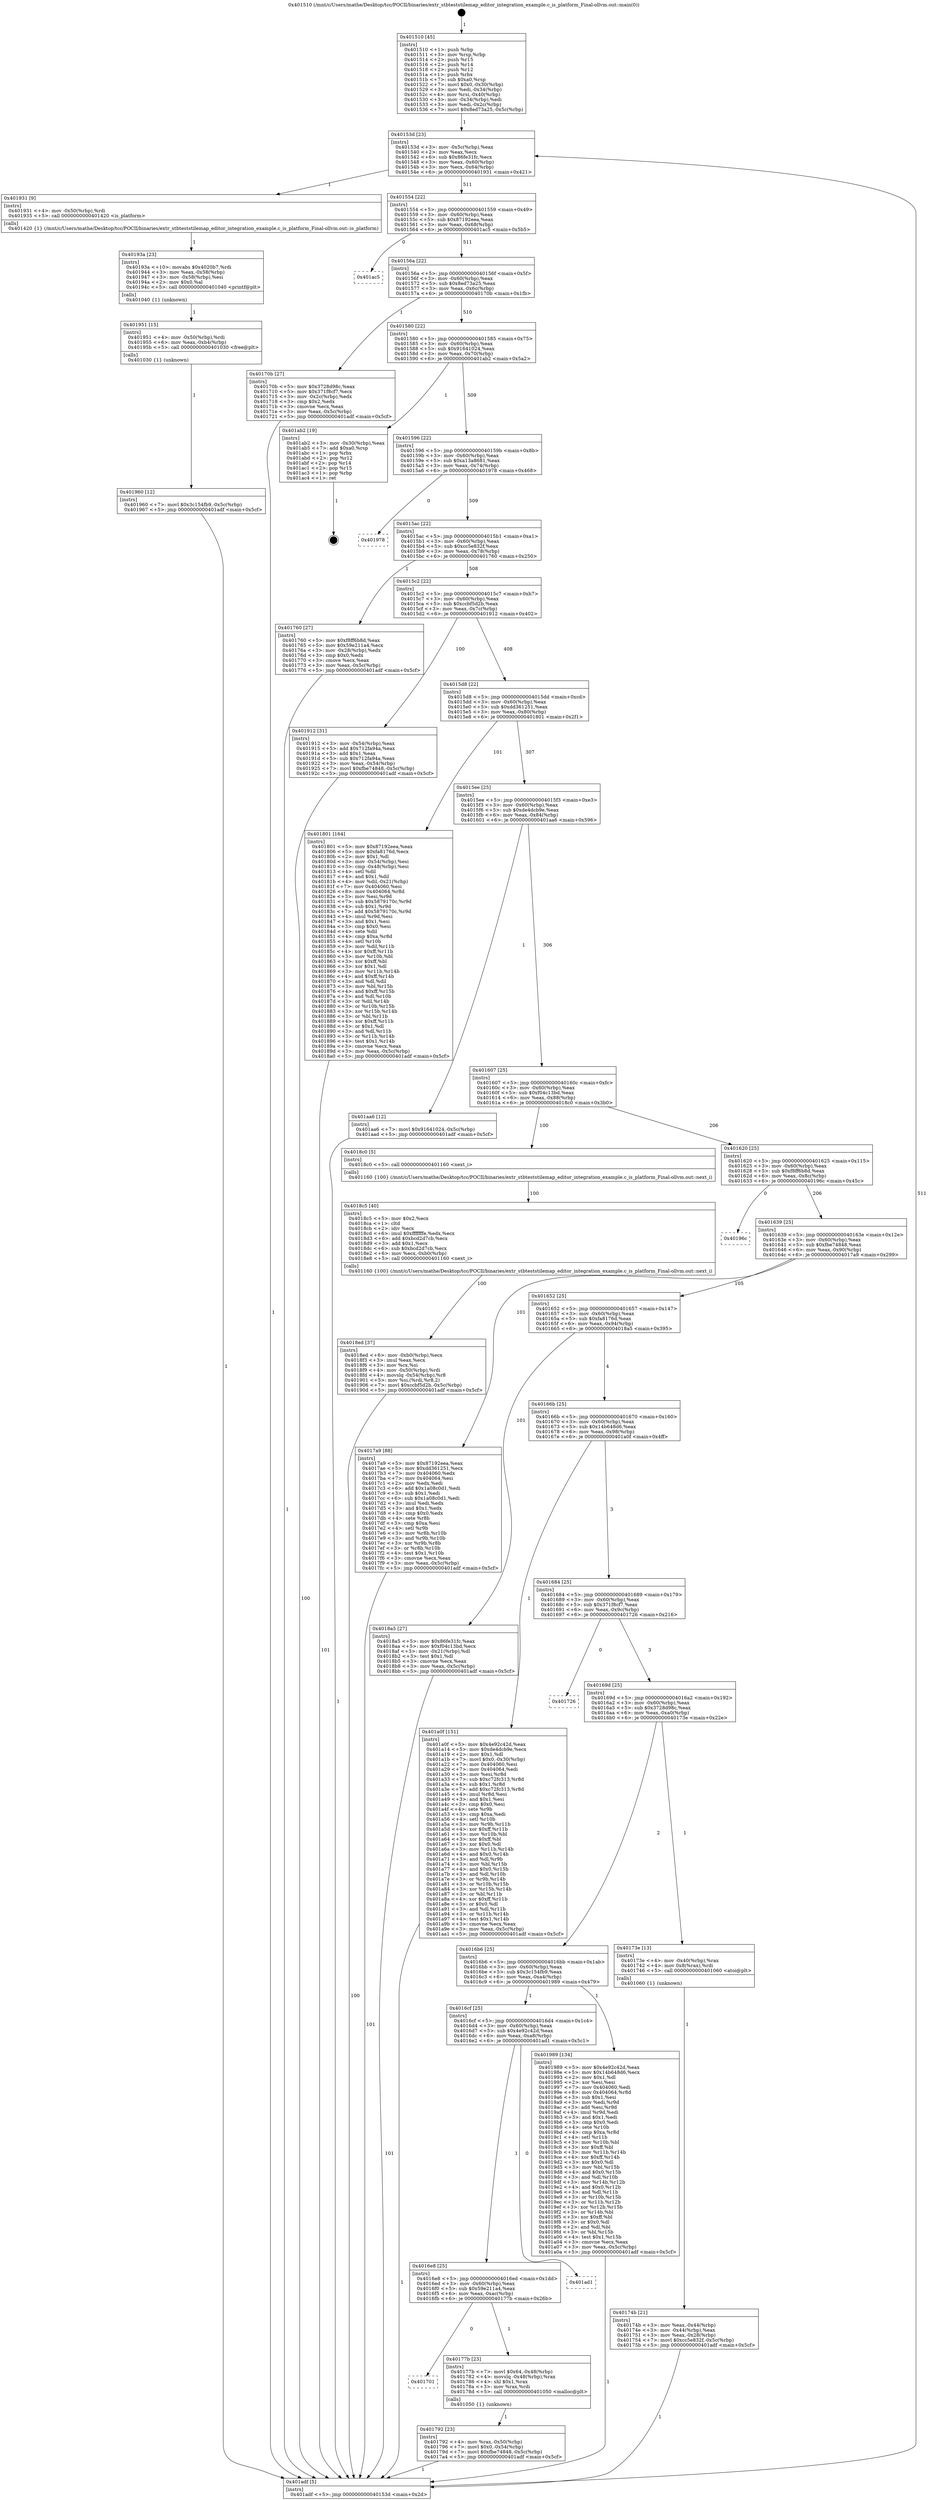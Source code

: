 digraph "0x401510" {
  label = "0x401510 (/mnt/c/Users/mathe/Desktop/tcc/POCII/binaries/extr_stbteststilemap_editor_integration_example.c_is_platform_Final-ollvm.out::main(0))"
  labelloc = "t"
  node[shape=record]

  Entry [label="",width=0.3,height=0.3,shape=circle,fillcolor=black,style=filled]
  "0x40153d" [label="{
     0x40153d [23]\l
     | [instrs]\l
     &nbsp;&nbsp;0x40153d \<+3\>: mov -0x5c(%rbp),%eax\l
     &nbsp;&nbsp;0x401540 \<+2\>: mov %eax,%ecx\l
     &nbsp;&nbsp;0x401542 \<+6\>: sub $0x86fe31fc,%ecx\l
     &nbsp;&nbsp;0x401548 \<+3\>: mov %eax,-0x60(%rbp)\l
     &nbsp;&nbsp;0x40154b \<+3\>: mov %ecx,-0x64(%rbp)\l
     &nbsp;&nbsp;0x40154e \<+6\>: je 0000000000401931 \<main+0x421\>\l
  }"]
  "0x401931" [label="{
     0x401931 [9]\l
     | [instrs]\l
     &nbsp;&nbsp;0x401931 \<+4\>: mov -0x50(%rbp),%rdi\l
     &nbsp;&nbsp;0x401935 \<+5\>: call 0000000000401420 \<is_platform\>\l
     | [calls]\l
     &nbsp;&nbsp;0x401420 \{1\} (/mnt/c/Users/mathe/Desktop/tcc/POCII/binaries/extr_stbteststilemap_editor_integration_example.c_is_platform_Final-ollvm.out::is_platform)\l
  }"]
  "0x401554" [label="{
     0x401554 [22]\l
     | [instrs]\l
     &nbsp;&nbsp;0x401554 \<+5\>: jmp 0000000000401559 \<main+0x49\>\l
     &nbsp;&nbsp;0x401559 \<+3\>: mov -0x60(%rbp),%eax\l
     &nbsp;&nbsp;0x40155c \<+5\>: sub $0x87192eea,%eax\l
     &nbsp;&nbsp;0x401561 \<+3\>: mov %eax,-0x68(%rbp)\l
     &nbsp;&nbsp;0x401564 \<+6\>: je 0000000000401ac5 \<main+0x5b5\>\l
  }"]
  Exit [label="",width=0.3,height=0.3,shape=circle,fillcolor=black,style=filled,peripheries=2]
  "0x401ac5" [label="{
     0x401ac5\l
  }", style=dashed]
  "0x40156a" [label="{
     0x40156a [22]\l
     | [instrs]\l
     &nbsp;&nbsp;0x40156a \<+5\>: jmp 000000000040156f \<main+0x5f\>\l
     &nbsp;&nbsp;0x40156f \<+3\>: mov -0x60(%rbp),%eax\l
     &nbsp;&nbsp;0x401572 \<+5\>: sub $0x8ed73a25,%eax\l
     &nbsp;&nbsp;0x401577 \<+3\>: mov %eax,-0x6c(%rbp)\l
     &nbsp;&nbsp;0x40157a \<+6\>: je 000000000040170b \<main+0x1fb\>\l
  }"]
  "0x401960" [label="{
     0x401960 [12]\l
     | [instrs]\l
     &nbsp;&nbsp;0x401960 \<+7\>: movl $0x3c154fb9,-0x5c(%rbp)\l
     &nbsp;&nbsp;0x401967 \<+5\>: jmp 0000000000401adf \<main+0x5cf\>\l
  }"]
  "0x40170b" [label="{
     0x40170b [27]\l
     | [instrs]\l
     &nbsp;&nbsp;0x40170b \<+5\>: mov $0x3728d98c,%eax\l
     &nbsp;&nbsp;0x401710 \<+5\>: mov $0x371f8cf7,%ecx\l
     &nbsp;&nbsp;0x401715 \<+3\>: mov -0x2c(%rbp),%edx\l
     &nbsp;&nbsp;0x401718 \<+3\>: cmp $0x2,%edx\l
     &nbsp;&nbsp;0x40171b \<+3\>: cmovne %ecx,%eax\l
     &nbsp;&nbsp;0x40171e \<+3\>: mov %eax,-0x5c(%rbp)\l
     &nbsp;&nbsp;0x401721 \<+5\>: jmp 0000000000401adf \<main+0x5cf\>\l
  }"]
  "0x401580" [label="{
     0x401580 [22]\l
     | [instrs]\l
     &nbsp;&nbsp;0x401580 \<+5\>: jmp 0000000000401585 \<main+0x75\>\l
     &nbsp;&nbsp;0x401585 \<+3\>: mov -0x60(%rbp),%eax\l
     &nbsp;&nbsp;0x401588 \<+5\>: sub $0x91641024,%eax\l
     &nbsp;&nbsp;0x40158d \<+3\>: mov %eax,-0x70(%rbp)\l
     &nbsp;&nbsp;0x401590 \<+6\>: je 0000000000401ab2 \<main+0x5a2\>\l
  }"]
  "0x401adf" [label="{
     0x401adf [5]\l
     | [instrs]\l
     &nbsp;&nbsp;0x401adf \<+5\>: jmp 000000000040153d \<main+0x2d\>\l
  }"]
  "0x401510" [label="{
     0x401510 [45]\l
     | [instrs]\l
     &nbsp;&nbsp;0x401510 \<+1\>: push %rbp\l
     &nbsp;&nbsp;0x401511 \<+3\>: mov %rsp,%rbp\l
     &nbsp;&nbsp;0x401514 \<+2\>: push %r15\l
     &nbsp;&nbsp;0x401516 \<+2\>: push %r14\l
     &nbsp;&nbsp;0x401518 \<+2\>: push %r12\l
     &nbsp;&nbsp;0x40151a \<+1\>: push %rbx\l
     &nbsp;&nbsp;0x40151b \<+7\>: sub $0xa0,%rsp\l
     &nbsp;&nbsp;0x401522 \<+7\>: movl $0x0,-0x30(%rbp)\l
     &nbsp;&nbsp;0x401529 \<+3\>: mov %edi,-0x34(%rbp)\l
     &nbsp;&nbsp;0x40152c \<+4\>: mov %rsi,-0x40(%rbp)\l
     &nbsp;&nbsp;0x401530 \<+3\>: mov -0x34(%rbp),%edi\l
     &nbsp;&nbsp;0x401533 \<+3\>: mov %edi,-0x2c(%rbp)\l
     &nbsp;&nbsp;0x401536 \<+7\>: movl $0x8ed73a25,-0x5c(%rbp)\l
  }"]
  "0x401951" [label="{
     0x401951 [15]\l
     | [instrs]\l
     &nbsp;&nbsp;0x401951 \<+4\>: mov -0x50(%rbp),%rdi\l
     &nbsp;&nbsp;0x401955 \<+6\>: mov %eax,-0xb4(%rbp)\l
     &nbsp;&nbsp;0x40195b \<+5\>: call 0000000000401030 \<free@plt\>\l
     | [calls]\l
     &nbsp;&nbsp;0x401030 \{1\} (unknown)\l
  }"]
  "0x401ab2" [label="{
     0x401ab2 [19]\l
     | [instrs]\l
     &nbsp;&nbsp;0x401ab2 \<+3\>: mov -0x30(%rbp),%eax\l
     &nbsp;&nbsp;0x401ab5 \<+7\>: add $0xa0,%rsp\l
     &nbsp;&nbsp;0x401abc \<+1\>: pop %rbx\l
     &nbsp;&nbsp;0x401abd \<+2\>: pop %r12\l
     &nbsp;&nbsp;0x401abf \<+2\>: pop %r14\l
     &nbsp;&nbsp;0x401ac1 \<+2\>: pop %r15\l
     &nbsp;&nbsp;0x401ac3 \<+1\>: pop %rbp\l
     &nbsp;&nbsp;0x401ac4 \<+1\>: ret\l
  }"]
  "0x401596" [label="{
     0x401596 [22]\l
     | [instrs]\l
     &nbsp;&nbsp;0x401596 \<+5\>: jmp 000000000040159b \<main+0x8b\>\l
     &nbsp;&nbsp;0x40159b \<+3\>: mov -0x60(%rbp),%eax\l
     &nbsp;&nbsp;0x40159e \<+5\>: sub $0xa13a8681,%eax\l
     &nbsp;&nbsp;0x4015a3 \<+3\>: mov %eax,-0x74(%rbp)\l
     &nbsp;&nbsp;0x4015a6 \<+6\>: je 0000000000401978 \<main+0x468\>\l
  }"]
  "0x40193a" [label="{
     0x40193a [23]\l
     | [instrs]\l
     &nbsp;&nbsp;0x40193a \<+10\>: movabs $0x4020b7,%rdi\l
     &nbsp;&nbsp;0x401944 \<+3\>: mov %eax,-0x58(%rbp)\l
     &nbsp;&nbsp;0x401947 \<+3\>: mov -0x58(%rbp),%esi\l
     &nbsp;&nbsp;0x40194a \<+2\>: mov $0x0,%al\l
     &nbsp;&nbsp;0x40194c \<+5\>: call 0000000000401040 \<printf@plt\>\l
     | [calls]\l
     &nbsp;&nbsp;0x401040 \{1\} (unknown)\l
  }"]
  "0x401978" [label="{
     0x401978\l
  }", style=dashed]
  "0x4015ac" [label="{
     0x4015ac [22]\l
     | [instrs]\l
     &nbsp;&nbsp;0x4015ac \<+5\>: jmp 00000000004015b1 \<main+0xa1\>\l
     &nbsp;&nbsp;0x4015b1 \<+3\>: mov -0x60(%rbp),%eax\l
     &nbsp;&nbsp;0x4015b4 \<+5\>: sub $0xcc5e832f,%eax\l
     &nbsp;&nbsp;0x4015b9 \<+3\>: mov %eax,-0x78(%rbp)\l
     &nbsp;&nbsp;0x4015bc \<+6\>: je 0000000000401760 \<main+0x250\>\l
  }"]
  "0x4018ed" [label="{
     0x4018ed [37]\l
     | [instrs]\l
     &nbsp;&nbsp;0x4018ed \<+6\>: mov -0xb0(%rbp),%ecx\l
     &nbsp;&nbsp;0x4018f3 \<+3\>: imul %eax,%ecx\l
     &nbsp;&nbsp;0x4018f6 \<+3\>: mov %cx,%si\l
     &nbsp;&nbsp;0x4018f9 \<+4\>: mov -0x50(%rbp),%rdi\l
     &nbsp;&nbsp;0x4018fd \<+4\>: movslq -0x54(%rbp),%r8\l
     &nbsp;&nbsp;0x401901 \<+5\>: mov %si,(%rdi,%r8,2)\l
     &nbsp;&nbsp;0x401906 \<+7\>: movl $0xccbf5d2b,-0x5c(%rbp)\l
     &nbsp;&nbsp;0x40190d \<+5\>: jmp 0000000000401adf \<main+0x5cf\>\l
  }"]
  "0x401760" [label="{
     0x401760 [27]\l
     | [instrs]\l
     &nbsp;&nbsp;0x401760 \<+5\>: mov $0xf8ff6b8d,%eax\l
     &nbsp;&nbsp;0x401765 \<+5\>: mov $0x59e211a4,%ecx\l
     &nbsp;&nbsp;0x40176a \<+3\>: mov -0x28(%rbp),%edx\l
     &nbsp;&nbsp;0x40176d \<+3\>: cmp $0x0,%edx\l
     &nbsp;&nbsp;0x401770 \<+3\>: cmove %ecx,%eax\l
     &nbsp;&nbsp;0x401773 \<+3\>: mov %eax,-0x5c(%rbp)\l
     &nbsp;&nbsp;0x401776 \<+5\>: jmp 0000000000401adf \<main+0x5cf\>\l
  }"]
  "0x4015c2" [label="{
     0x4015c2 [22]\l
     | [instrs]\l
     &nbsp;&nbsp;0x4015c2 \<+5\>: jmp 00000000004015c7 \<main+0xb7\>\l
     &nbsp;&nbsp;0x4015c7 \<+3\>: mov -0x60(%rbp),%eax\l
     &nbsp;&nbsp;0x4015ca \<+5\>: sub $0xccbf5d2b,%eax\l
     &nbsp;&nbsp;0x4015cf \<+3\>: mov %eax,-0x7c(%rbp)\l
     &nbsp;&nbsp;0x4015d2 \<+6\>: je 0000000000401912 \<main+0x402\>\l
  }"]
  "0x4018c5" [label="{
     0x4018c5 [40]\l
     | [instrs]\l
     &nbsp;&nbsp;0x4018c5 \<+5\>: mov $0x2,%ecx\l
     &nbsp;&nbsp;0x4018ca \<+1\>: cltd\l
     &nbsp;&nbsp;0x4018cb \<+2\>: idiv %ecx\l
     &nbsp;&nbsp;0x4018cd \<+6\>: imul $0xfffffffe,%edx,%ecx\l
     &nbsp;&nbsp;0x4018d3 \<+6\>: add $0xbcd2d7cb,%ecx\l
     &nbsp;&nbsp;0x4018d9 \<+3\>: add $0x1,%ecx\l
     &nbsp;&nbsp;0x4018dc \<+6\>: sub $0xbcd2d7cb,%ecx\l
     &nbsp;&nbsp;0x4018e2 \<+6\>: mov %ecx,-0xb0(%rbp)\l
     &nbsp;&nbsp;0x4018e8 \<+5\>: call 0000000000401160 \<next_i\>\l
     | [calls]\l
     &nbsp;&nbsp;0x401160 \{100\} (/mnt/c/Users/mathe/Desktop/tcc/POCII/binaries/extr_stbteststilemap_editor_integration_example.c_is_platform_Final-ollvm.out::next_i)\l
  }"]
  "0x401912" [label="{
     0x401912 [31]\l
     | [instrs]\l
     &nbsp;&nbsp;0x401912 \<+3\>: mov -0x54(%rbp),%eax\l
     &nbsp;&nbsp;0x401915 \<+5\>: add $0x712fa94a,%eax\l
     &nbsp;&nbsp;0x40191a \<+3\>: add $0x1,%eax\l
     &nbsp;&nbsp;0x40191d \<+5\>: sub $0x712fa94a,%eax\l
     &nbsp;&nbsp;0x401922 \<+3\>: mov %eax,-0x54(%rbp)\l
     &nbsp;&nbsp;0x401925 \<+7\>: movl $0xfbe74848,-0x5c(%rbp)\l
     &nbsp;&nbsp;0x40192c \<+5\>: jmp 0000000000401adf \<main+0x5cf\>\l
  }"]
  "0x4015d8" [label="{
     0x4015d8 [22]\l
     | [instrs]\l
     &nbsp;&nbsp;0x4015d8 \<+5\>: jmp 00000000004015dd \<main+0xcd\>\l
     &nbsp;&nbsp;0x4015dd \<+3\>: mov -0x60(%rbp),%eax\l
     &nbsp;&nbsp;0x4015e0 \<+5\>: sub $0xdd361251,%eax\l
     &nbsp;&nbsp;0x4015e5 \<+3\>: mov %eax,-0x80(%rbp)\l
     &nbsp;&nbsp;0x4015e8 \<+6\>: je 0000000000401801 \<main+0x2f1\>\l
  }"]
  "0x401792" [label="{
     0x401792 [23]\l
     | [instrs]\l
     &nbsp;&nbsp;0x401792 \<+4\>: mov %rax,-0x50(%rbp)\l
     &nbsp;&nbsp;0x401796 \<+7\>: movl $0x0,-0x54(%rbp)\l
     &nbsp;&nbsp;0x40179d \<+7\>: movl $0xfbe74848,-0x5c(%rbp)\l
     &nbsp;&nbsp;0x4017a4 \<+5\>: jmp 0000000000401adf \<main+0x5cf\>\l
  }"]
  "0x401801" [label="{
     0x401801 [164]\l
     | [instrs]\l
     &nbsp;&nbsp;0x401801 \<+5\>: mov $0x87192eea,%eax\l
     &nbsp;&nbsp;0x401806 \<+5\>: mov $0xfa8176d,%ecx\l
     &nbsp;&nbsp;0x40180b \<+2\>: mov $0x1,%dl\l
     &nbsp;&nbsp;0x40180d \<+3\>: mov -0x54(%rbp),%esi\l
     &nbsp;&nbsp;0x401810 \<+3\>: cmp -0x48(%rbp),%esi\l
     &nbsp;&nbsp;0x401813 \<+4\>: setl %dil\l
     &nbsp;&nbsp;0x401817 \<+4\>: and $0x1,%dil\l
     &nbsp;&nbsp;0x40181b \<+4\>: mov %dil,-0x21(%rbp)\l
     &nbsp;&nbsp;0x40181f \<+7\>: mov 0x404060,%esi\l
     &nbsp;&nbsp;0x401826 \<+8\>: mov 0x404064,%r8d\l
     &nbsp;&nbsp;0x40182e \<+3\>: mov %esi,%r9d\l
     &nbsp;&nbsp;0x401831 \<+7\>: sub $0x5879170c,%r9d\l
     &nbsp;&nbsp;0x401838 \<+4\>: sub $0x1,%r9d\l
     &nbsp;&nbsp;0x40183c \<+7\>: add $0x5879170c,%r9d\l
     &nbsp;&nbsp;0x401843 \<+4\>: imul %r9d,%esi\l
     &nbsp;&nbsp;0x401847 \<+3\>: and $0x1,%esi\l
     &nbsp;&nbsp;0x40184a \<+3\>: cmp $0x0,%esi\l
     &nbsp;&nbsp;0x40184d \<+4\>: sete %dil\l
     &nbsp;&nbsp;0x401851 \<+4\>: cmp $0xa,%r8d\l
     &nbsp;&nbsp;0x401855 \<+4\>: setl %r10b\l
     &nbsp;&nbsp;0x401859 \<+3\>: mov %dil,%r11b\l
     &nbsp;&nbsp;0x40185c \<+4\>: xor $0xff,%r11b\l
     &nbsp;&nbsp;0x401860 \<+3\>: mov %r10b,%bl\l
     &nbsp;&nbsp;0x401863 \<+3\>: xor $0xff,%bl\l
     &nbsp;&nbsp;0x401866 \<+3\>: xor $0x1,%dl\l
     &nbsp;&nbsp;0x401869 \<+3\>: mov %r11b,%r14b\l
     &nbsp;&nbsp;0x40186c \<+4\>: and $0xff,%r14b\l
     &nbsp;&nbsp;0x401870 \<+3\>: and %dl,%dil\l
     &nbsp;&nbsp;0x401873 \<+3\>: mov %bl,%r15b\l
     &nbsp;&nbsp;0x401876 \<+4\>: and $0xff,%r15b\l
     &nbsp;&nbsp;0x40187a \<+3\>: and %dl,%r10b\l
     &nbsp;&nbsp;0x40187d \<+3\>: or %dil,%r14b\l
     &nbsp;&nbsp;0x401880 \<+3\>: or %r10b,%r15b\l
     &nbsp;&nbsp;0x401883 \<+3\>: xor %r15b,%r14b\l
     &nbsp;&nbsp;0x401886 \<+3\>: or %bl,%r11b\l
     &nbsp;&nbsp;0x401889 \<+4\>: xor $0xff,%r11b\l
     &nbsp;&nbsp;0x40188d \<+3\>: or $0x1,%dl\l
     &nbsp;&nbsp;0x401890 \<+3\>: and %dl,%r11b\l
     &nbsp;&nbsp;0x401893 \<+3\>: or %r11b,%r14b\l
     &nbsp;&nbsp;0x401896 \<+4\>: test $0x1,%r14b\l
     &nbsp;&nbsp;0x40189a \<+3\>: cmovne %ecx,%eax\l
     &nbsp;&nbsp;0x40189d \<+3\>: mov %eax,-0x5c(%rbp)\l
     &nbsp;&nbsp;0x4018a0 \<+5\>: jmp 0000000000401adf \<main+0x5cf\>\l
  }"]
  "0x4015ee" [label="{
     0x4015ee [25]\l
     | [instrs]\l
     &nbsp;&nbsp;0x4015ee \<+5\>: jmp 00000000004015f3 \<main+0xe3\>\l
     &nbsp;&nbsp;0x4015f3 \<+3\>: mov -0x60(%rbp),%eax\l
     &nbsp;&nbsp;0x4015f6 \<+5\>: sub $0xde4dcb9e,%eax\l
     &nbsp;&nbsp;0x4015fb \<+6\>: mov %eax,-0x84(%rbp)\l
     &nbsp;&nbsp;0x401601 \<+6\>: je 0000000000401aa6 \<main+0x596\>\l
  }"]
  "0x401701" [label="{
     0x401701\l
  }", style=dashed]
  "0x401aa6" [label="{
     0x401aa6 [12]\l
     | [instrs]\l
     &nbsp;&nbsp;0x401aa6 \<+7\>: movl $0x91641024,-0x5c(%rbp)\l
     &nbsp;&nbsp;0x401aad \<+5\>: jmp 0000000000401adf \<main+0x5cf\>\l
  }"]
  "0x401607" [label="{
     0x401607 [25]\l
     | [instrs]\l
     &nbsp;&nbsp;0x401607 \<+5\>: jmp 000000000040160c \<main+0xfc\>\l
     &nbsp;&nbsp;0x40160c \<+3\>: mov -0x60(%rbp),%eax\l
     &nbsp;&nbsp;0x40160f \<+5\>: sub $0xf04c13bd,%eax\l
     &nbsp;&nbsp;0x401614 \<+6\>: mov %eax,-0x88(%rbp)\l
     &nbsp;&nbsp;0x40161a \<+6\>: je 00000000004018c0 \<main+0x3b0\>\l
  }"]
  "0x40177b" [label="{
     0x40177b [23]\l
     | [instrs]\l
     &nbsp;&nbsp;0x40177b \<+7\>: movl $0x64,-0x48(%rbp)\l
     &nbsp;&nbsp;0x401782 \<+4\>: movslq -0x48(%rbp),%rax\l
     &nbsp;&nbsp;0x401786 \<+4\>: shl $0x1,%rax\l
     &nbsp;&nbsp;0x40178a \<+3\>: mov %rax,%rdi\l
     &nbsp;&nbsp;0x40178d \<+5\>: call 0000000000401050 \<malloc@plt\>\l
     | [calls]\l
     &nbsp;&nbsp;0x401050 \{1\} (unknown)\l
  }"]
  "0x4018c0" [label="{
     0x4018c0 [5]\l
     | [instrs]\l
     &nbsp;&nbsp;0x4018c0 \<+5\>: call 0000000000401160 \<next_i\>\l
     | [calls]\l
     &nbsp;&nbsp;0x401160 \{100\} (/mnt/c/Users/mathe/Desktop/tcc/POCII/binaries/extr_stbteststilemap_editor_integration_example.c_is_platform_Final-ollvm.out::next_i)\l
  }"]
  "0x401620" [label="{
     0x401620 [25]\l
     | [instrs]\l
     &nbsp;&nbsp;0x401620 \<+5\>: jmp 0000000000401625 \<main+0x115\>\l
     &nbsp;&nbsp;0x401625 \<+3\>: mov -0x60(%rbp),%eax\l
     &nbsp;&nbsp;0x401628 \<+5\>: sub $0xf8ff6b8d,%eax\l
     &nbsp;&nbsp;0x40162d \<+6\>: mov %eax,-0x8c(%rbp)\l
     &nbsp;&nbsp;0x401633 \<+6\>: je 000000000040196c \<main+0x45c\>\l
  }"]
  "0x4016e8" [label="{
     0x4016e8 [25]\l
     | [instrs]\l
     &nbsp;&nbsp;0x4016e8 \<+5\>: jmp 00000000004016ed \<main+0x1dd\>\l
     &nbsp;&nbsp;0x4016ed \<+3\>: mov -0x60(%rbp),%eax\l
     &nbsp;&nbsp;0x4016f0 \<+5\>: sub $0x59e211a4,%eax\l
     &nbsp;&nbsp;0x4016f5 \<+6\>: mov %eax,-0xac(%rbp)\l
     &nbsp;&nbsp;0x4016fb \<+6\>: je 000000000040177b \<main+0x26b\>\l
  }"]
  "0x40196c" [label="{
     0x40196c\l
  }", style=dashed]
  "0x401639" [label="{
     0x401639 [25]\l
     | [instrs]\l
     &nbsp;&nbsp;0x401639 \<+5\>: jmp 000000000040163e \<main+0x12e\>\l
     &nbsp;&nbsp;0x40163e \<+3\>: mov -0x60(%rbp),%eax\l
     &nbsp;&nbsp;0x401641 \<+5\>: sub $0xfbe74848,%eax\l
     &nbsp;&nbsp;0x401646 \<+6\>: mov %eax,-0x90(%rbp)\l
     &nbsp;&nbsp;0x40164c \<+6\>: je 00000000004017a9 \<main+0x299\>\l
  }"]
  "0x401ad1" [label="{
     0x401ad1\l
  }", style=dashed]
  "0x4017a9" [label="{
     0x4017a9 [88]\l
     | [instrs]\l
     &nbsp;&nbsp;0x4017a9 \<+5\>: mov $0x87192eea,%eax\l
     &nbsp;&nbsp;0x4017ae \<+5\>: mov $0xdd361251,%ecx\l
     &nbsp;&nbsp;0x4017b3 \<+7\>: mov 0x404060,%edx\l
     &nbsp;&nbsp;0x4017ba \<+7\>: mov 0x404064,%esi\l
     &nbsp;&nbsp;0x4017c1 \<+2\>: mov %edx,%edi\l
     &nbsp;&nbsp;0x4017c3 \<+6\>: add $0x1a08c0d1,%edi\l
     &nbsp;&nbsp;0x4017c9 \<+3\>: sub $0x1,%edi\l
     &nbsp;&nbsp;0x4017cc \<+6\>: sub $0x1a08c0d1,%edi\l
     &nbsp;&nbsp;0x4017d2 \<+3\>: imul %edi,%edx\l
     &nbsp;&nbsp;0x4017d5 \<+3\>: and $0x1,%edx\l
     &nbsp;&nbsp;0x4017d8 \<+3\>: cmp $0x0,%edx\l
     &nbsp;&nbsp;0x4017db \<+4\>: sete %r8b\l
     &nbsp;&nbsp;0x4017df \<+3\>: cmp $0xa,%esi\l
     &nbsp;&nbsp;0x4017e2 \<+4\>: setl %r9b\l
     &nbsp;&nbsp;0x4017e6 \<+3\>: mov %r8b,%r10b\l
     &nbsp;&nbsp;0x4017e9 \<+3\>: and %r9b,%r10b\l
     &nbsp;&nbsp;0x4017ec \<+3\>: xor %r9b,%r8b\l
     &nbsp;&nbsp;0x4017ef \<+3\>: or %r8b,%r10b\l
     &nbsp;&nbsp;0x4017f2 \<+4\>: test $0x1,%r10b\l
     &nbsp;&nbsp;0x4017f6 \<+3\>: cmovne %ecx,%eax\l
     &nbsp;&nbsp;0x4017f9 \<+3\>: mov %eax,-0x5c(%rbp)\l
     &nbsp;&nbsp;0x4017fc \<+5\>: jmp 0000000000401adf \<main+0x5cf\>\l
  }"]
  "0x401652" [label="{
     0x401652 [25]\l
     | [instrs]\l
     &nbsp;&nbsp;0x401652 \<+5\>: jmp 0000000000401657 \<main+0x147\>\l
     &nbsp;&nbsp;0x401657 \<+3\>: mov -0x60(%rbp),%eax\l
     &nbsp;&nbsp;0x40165a \<+5\>: sub $0xfa8176d,%eax\l
     &nbsp;&nbsp;0x40165f \<+6\>: mov %eax,-0x94(%rbp)\l
     &nbsp;&nbsp;0x401665 \<+6\>: je 00000000004018a5 \<main+0x395\>\l
  }"]
  "0x4016cf" [label="{
     0x4016cf [25]\l
     | [instrs]\l
     &nbsp;&nbsp;0x4016cf \<+5\>: jmp 00000000004016d4 \<main+0x1c4\>\l
     &nbsp;&nbsp;0x4016d4 \<+3\>: mov -0x60(%rbp),%eax\l
     &nbsp;&nbsp;0x4016d7 \<+5\>: sub $0x4e92c42d,%eax\l
     &nbsp;&nbsp;0x4016dc \<+6\>: mov %eax,-0xa8(%rbp)\l
     &nbsp;&nbsp;0x4016e2 \<+6\>: je 0000000000401ad1 \<main+0x5c1\>\l
  }"]
  "0x4018a5" [label="{
     0x4018a5 [27]\l
     | [instrs]\l
     &nbsp;&nbsp;0x4018a5 \<+5\>: mov $0x86fe31fc,%eax\l
     &nbsp;&nbsp;0x4018aa \<+5\>: mov $0xf04c13bd,%ecx\l
     &nbsp;&nbsp;0x4018af \<+3\>: mov -0x21(%rbp),%dl\l
     &nbsp;&nbsp;0x4018b2 \<+3\>: test $0x1,%dl\l
     &nbsp;&nbsp;0x4018b5 \<+3\>: cmovne %ecx,%eax\l
     &nbsp;&nbsp;0x4018b8 \<+3\>: mov %eax,-0x5c(%rbp)\l
     &nbsp;&nbsp;0x4018bb \<+5\>: jmp 0000000000401adf \<main+0x5cf\>\l
  }"]
  "0x40166b" [label="{
     0x40166b [25]\l
     | [instrs]\l
     &nbsp;&nbsp;0x40166b \<+5\>: jmp 0000000000401670 \<main+0x160\>\l
     &nbsp;&nbsp;0x401670 \<+3\>: mov -0x60(%rbp),%eax\l
     &nbsp;&nbsp;0x401673 \<+5\>: sub $0x14b648d6,%eax\l
     &nbsp;&nbsp;0x401678 \<+6\>: mov %eax,-0x98(%rbp)\l
     &nbsp;&nbsp;0x40167e \<+6\>: je 0000000000401a0f \<main+0x4ff\>\l
  }"]
  "0x401989" [label="{
     0x401989 [134]\l
     | [instrs]\l
     &nbsp;&nbsp;0x401989 \<+5\>: mov $0x4e92c42d,%eax\l
     &nbsp;&nbsp;0x40198e \<+5\>: mov $0x14b648d6,%ecx\l
     &nbsp;&nbsp;0x401993 \<+2\>: mov $0x1,%dl\l
     &nbsp;&nbsp;0x401995 \<+2\>: xor %esi,%esi\l
     &nbsp;&nbsp;0x401997 \<+7\>: mov 0x404060,%edi\l
     &nbsp;&nbsp;0x40199e \<+8\>: mov 0x404064,%r8d\l
     &nbsp;&nbsp;0x4019a6 \<+3\>: sub $0x1,%esi\l
     &nbsp;&nbsp;0x4019a9 \<+3\>: mov %edi,%r9d\l
     &nbsp;&nbsp;0x4019ac \<+3\>: add %esi,%r9d\l
     &nbsp;&nbsp;0x4019af \<+4\>: imul %r9d,%edi\l
     &nbsp;&nbsp;0x4019b3 \<+3\>: and $0x1,%edi\l
     &nbsp;&nbsp;0x4019b6 \<+3\>: cmp $0x0,%edi\l
     &nbsp;&nbsp;0x4019b9 \<+4\>: sete %r10b\l
     &nbsp;&nbsp;0x4019bd \<+4\>: cmp $0xa,%r8d\l
     &nbsp;&nbsp;0x4019c1 \<+4\>: setl %r11b\l
     &nbsp;&nbsp;0x4019c5 \<+3\>: mov %r10b,%bl\l
     &nbsp;&nbsp;0x4019c8 \<+3\>: xor $0xff,%bl\l
     &nbsp;&nbsp;0x4019cb \<+3\>: mov %r11b,%r14b\l
     &nbsp;&nbsp;0x4019ce \<+4\>: xor $0xff,%r14b\l
     &nbsp;&nbsp;0x4019d2 \<+3\>: xor $0x0,%dl\l
     &nbsp;&nbsp;0x4019d5 \<+3\>: mov %bl,%r15b\l
     &nbsp;&nbsp;0x4019d8 \<+4\>: and $0x0,%r15b\l
     &nbsp;&nbsp;0x4019dc \<+3\>: and %dl,%r10b\l
     &nbsp;&nbsp;0x4019df \<+3\>: mov %r14b,%r12b\l
     &nbsp;&nbsp;0x4019e2 \<+4\>: and $0x0,%r12b\l
     &nbsp;&nbsp;0x4019e6 \<+3\>: and %dl,%r11b\l
     &nbsp;&nbsp;0x4019e9 \<+3\>: or %r10b,%r15b\l
     &nbsp;&nbsp;0x4019ec \<+3\>: or %r11b,%r12b\l
     &nbsp;&nbsp;0x4019ef \<+3\>: xor %r12b,%r15b\l
     &nbsp;&nbsp;0x4019f2 \<+3\>: or %r14b,%bl\l
     &nbsp;&nbsp;0x4019f5 \<+3\>: xor $0xff,%bl\l
     &nbsp;&nbsp;0x4019f8 \<+3\>: or $0x0,%dl\l
     &nbsp;&nbsp;0x4019fb \<+2\>: and %dl,%bl\l
     &nbsp;&nbsp;0x4019fd \<+3\>: or %bl,%r15b\l
     &nbsp;&nbsp;0x401a00 \<+4\>: test $0x1,%r15b\l
     &nbsp;&nbsp;0x401a04 \<+3\>: cmovne %ecx,%eax\l
     &nbsp;&nbsp;0x401a07 \<+3\>: mov %eax,-0x5c(%rbp)\l
     &nbsp;&nbsp;0x401a0a \<+5\>: jmp 0000000000401adf \<main+0x5cf\>\l
  }"]
  "0x401a0f" [label="{
     0x401a0f [151]\l
     | [instrs]\l
     &nbsp;&nbsp;0x401a0f \<+5\>: mov $0x4e92c42d,%eax\l
     &nbsp;&nbsp;0x401a14 \<+5\>: mov $0xde4dcb9e,%ecx\l
     &nbsp;&nbsp;0x401a19 \<+2\>: mov $0x1,%dl\l
     &nbsp;&nbsp;0x401a1b \<+7\>: movl $0x0,-0x30(%rbp)\l
     &nbsp;&nbsp;0x401a22 \<+7\>: mov 0x404060,%esi\l
     &nbsp;&nbsp;0x401a29 \<+7\>: mov 0x404064,%edi\l
     &nbsp;&nbsp;0x401a30 \<+3\>: mov %esi,%r8d\l
     &nbsp;&nbsp;0x401a33 \<+7\>: sub $0xc72fc313,%r8d\l
     &nbsp;&nbsp;0x401a3a \<+4\>: sub $0x1,%r8d\l
     &nbsp;&nbsp;0x401a3e \<+7\>: add $0xc72fc313,%r8d\l
     &nbsp;&nbsp;0x401a45 \<+4\>: imul %r8d,%esi\l
     &nbsp;&nbsp;0x401a49 \<+3\>: and $0x1,%esi\l
     &nbsp;&nbsp;0x401a4c \<+3\>: cmp $0x0,%esi\l
     &nbsp;&nbsp;0x401a4f \<+4\>: sete %r9b\l
     &nbsp;&nbsp;0x401a53 \<+3\>: cmp $0xa,%edi\l
     &nbsp;&nbsp;0x401a56 \<+4\>: setl %r10b\l
     &nbsp;&nbsp;0x401a5a \<+3\>: mov %r9b,%r11b\l
     &nbsp;&nbsp;0x401a5d \<+4\>: xor $0xff,%r11b\l
     &nbsp;&nbsp;0x401a61 \<+3\>: mov %r10b,%bl\l
     &nbsp;&nbsp;0x401a64 \<+3\>: xor $0xff,%bl\l
     &nbsp;&nbsp;0x401a67 \<+3\>: xor $0x0,%dl\l
     &nbsp;&nbsp;0x401a6a \<+3\>: mov %r11b,%r14b\l
     &nbsp;&nbsp;0x401a6d \<+4\>: and $0x0,%r14b\l
     &nbsp;&nbsp;0x401a71 \<+3\>: and %dl,%r9b\l
     &nbsp;&nbsp;0x401a74 \<+3\>: mov %bl,%r15b\l
     &nbsp;&nbsp;0x401a77 \<+4\>: and $0x0,%r15b\l
     &nbsp;&nbsp;0x401a7b \<+3\>: and %dl,%r10b\l
     &nbsp;&nbsp;0x401a7e \<+3\>: or %r9b,%r14b\l
     &nbsp;&nbsp;0x401a81 \<+3\>: or %r10b,%r15b\l
     &nbsp;&nbsp;0x401a84 \<+3\>: xor %r15b,%r14b\l
     &nbsp;&nbsp;0x401a87 \<+3\>: or %bl,%r11b\l
     &nbsp;&nbsp;0x401a8a \<+4\>: xor $0xff,%r11b\l
     &nbsp;&nbsp;0x401a8e \<+3\>: or $0x0,%dl\l
     &nbsp;&nbsp;0x401a91 \<+3\>: and %dl,%r11b\l
     &nbsp;&nbsp;0x401a94 \<+3\>: or %r11b,%r14b\l
     &nbsp;&nbsp;0x401a97 \<+4\>: test $0x1,%r14b\l
     &nbsp;&nbsp;0x401a9b \<+3\>: cmovne %ecx,%eax\l
     &nbsp;&nbsp;0x401a9e \<+3\>: mov %eax,-0x5c(%rbp)\l
     &nbsp;&nbsp;0x401aa1 \<+5\>: jmp 0000000000401adf \<main+0x5cf\>\l
  }"]
  "0x401684" [label="{
     0x401684 [25]\l
     | [instrs]\l
     &nbsp;&nbsp;0x401684 \<+5\>: jmp 0000000000401689 \<main+0x179\>\l
     &nbsp;&nbsp;0x401689 \<+3\>: mov -0x60(%rbp),%eax\l
     &nbsp;&nbsp;0x40168c \<+5\>: sub $0x371f8cf7,%eax\l
     &nbsp;&nbsp;0x401691 \<+6\>: mov %eax,-0x9c(%rbp)\l
     &nbsp;&nbsp;0x401697 \<+6\>: je 0000000000401726 \<main+0x216\>\l
  }"]
  "0x40174b" [label="{
     0x40174b [21]\l
     | [instrs]\l
     &nbsp;&nbsp;0x40174b \<+3\>: mov %eax,-0x44(%rbp)\l
     &nbsp;&nbsp;0x40174e \<+3\>: mov -0x44(%rbp),%eax\l
     &nbsp;&nbsp;0x401751 \<+3\>: mov %eax,-0x28(%rbp)\l
     &nbsp;&nbsp;0x401754 \<+7\>: movl $0xcc5e832f,-0x5c(%rbp)\l
     &nbsp;&nbsp;0x40175b \<+5\>: jmp 0000000000401adf \<main+0x5cf\>\l
  }"]
  "0x401726" [label="{
     0x401726\l
  }", style=dashed]
  "0x40169d" [label="{
     0x40169d [25]\l
     | [instrs]\l
     &nbsp;&nbsp;0x40169d \<+5\>: jmp 00000000004016a2 \<main+0x192\>\l
     &nbsp;&nbsp;0x4016a2 \<+3\>: mov -0x60(%rbp),%eax\l
     &nbsp;&nbsp;0x4016a5 \<+5\>: sub $0x3728d98c,%eax\l
     &nbsp;&nbsp;0x4016aa \<+6\>: mov %eax,-0xa0(%rbp)\l
     &nbsp;&nbsp;0x4016b0 \<+6\>: je 000000000040173e \<main+0x22e\>\l
  }"]
  "0x4016b6" [label="{
     0x4016b6 [25]\l
     | [instrs]\l
     &nbsp;&nbsp;0x4016b6 \<+5\>: jmp 00000000004016bb \<main+0x1ab\>\l
     &nbsp;&nbsp;0x4016bb \<+3\>: mov -0x60(%rbp),%eax\l
     &nbsp;&nbsp;0x4016be \<+5\>: sub $0x3c154fb9,%eax\l
     &nbsp;&nbsp;0x4016c3 \<+6\>: mov %eax,-0xa4(%rbp)\l
     &nbsp;&nbsp;0x4016c9 \<+6\>: je 0000000000401989 \<main+0x479\>\l
  }"]
  "0x40173e" [label="{
     0x40173e [13]\l
     | [instrs]\l
     &nbsp;&nbsp;0x40173e \<+4\>: mov -0x40(%rbp),%rax\l
     &nbsp;&nbsp;0x401742 \<+4\>: mov 0x8(%rax),%rdi\l
     &nbsp;&nbsp;0x401746 \<+5\>: call 0000000000401060 \<atoi@plt\>\l
     | [calls]\l
     &nbsp;&nbsp;0x401060 \{1\} (unknown)\l
  }"]
  Entry -> "0x401510" [label=" 1"]
  "0x40153d" -> "0x401931" [label=" 1"]
  "0x40153d" -> "0x401554" [label=" 511"]
  "0x401ab2" -> Exit [label=" 1"]
  "0x401554" -> "0x401ac5" [label=" 0"]
  "0x401554" -> "0x40156a" [label=" 511"]
  "0x401aa6" -> "0x401adf" [label=" 1"]
  "0x40156a" -> "0x40170b" [label=" 1"]
  "0x40156a" -> "0x401580" [label=" 510"]
  "0x40170b" -> "0x401adf" [label=" 1"]
  "0x401510" -> "0x40153d" [label=" 1"]
  "0x401adf" -> "0x40153d" [label=" 511"]
  "0x401a0f" -> "0x401adf" [label=" 1"]
  "0x401580" -> "0x401ab2" [label=" 1"]
  "0x401580" -> "0x401596" [label=" 509"]
  "0x401989" -> "0x401adf" [label=" 1"]
  "0x401596" -> "0x401978" [label=" 0"]
  "0x401596" -> "0x4015ac" [label=" 509"]
  "0x401960" -> "0x401adf" [label=" 1"]
  "0x4015ac" -> "0x401760" [label=" 1"]
  "0x4015ac" -> "0x4015c2" [label=" 508"]
  "0x401951" -> "0x401960" [label=" 1"]
  "0x4015c2" -> "0x401912" [label=" 100"]
  "0x4015c2" -> "0x4015d8" [label=" 408"]
  "0x40193a" -> "0x401951" [label=" 1"]
  "0x4015d8" -> "0x401801" [label=" 101"]
  "0x4015d8" -> "0x4015ee" [label=" 307"]
  "0x401931" -> "0x40193a" [label=" 1"]
  "0x4015ee" -> "0x401aa6" [label=" 1"]
  "0x4015ee" -> "0x401607" [label=" 306"]
  "0x401912" -> "0x401adf" [label=" 100"]
  "0x401607" -> "0x4018c0" [label=" 100"]
  "0x401607" -> "0x401620" [label=" 206"]
  "0x4018ed" -> "0x401adf" [label=" 100"]
  "0x401620" -> "0x40196c" [label=" 0"]
  "0x401620" -> "0x401639" [label=" 206"]
  "0x4018c0" -> "0x4018c5" [label=" 100"]
  "0x401639" -> "0x4017a9" [label=" 101"]
  "0x401639" -> "0x401652" [label=" 105"]
  "0x4018a5" -> "0x401adf" [label=" 101"]
  "0x401652" -> "0x4018a5" [label=" 101"]
  "0x401652" -> "0x40166b" [label=" 4"]
  "0x4017a9" -> "0x401adf" [label=" 101"]
  "0x40166b" -> "0x401a0f" [label=" 1"]
  "0x40166b" -> "0x401684" [label=" 3"]
  "0x401792" -> "0x401adf" [label=" 1"]
  "0x401684" -> "0x401726" [label=" 0"]
  "0x401684" -> "0x40169d" [label=" 3"]
  "0x4016e8" -> "0x401701" [label=" 0"]
  "0x40169d" -> "0x40173e" [label=" 1"]
  "0x40169d" -> "0x4016b6" [label=" 2"]
  "0x40173e" -> "0x40174b" [label=" 1"]
  "0x40174b" -> "0x401adf" [label=" 1"]
  "0x401760" -> "0x401adf" [label=" 1"]
  "0x40177b" -> "0x401792" [label=" 1"]
  "0x4016b6" -> "0x401989" [label=" 1"]
  "0x4016b6" -> "0x4016cf" [label=" 1"]
  "0x401801" -> "0x401adf" [label=" 101"]
  "0x4016cf" -> "0x401ad1" [label=" 0"]
  "0x4016cf" -> "0x4016e8" [label=" 1"]
  "0x4018c5" -> "0x4018ed" [label=" 100"]
  "0x4016e8" -> "0x40177b" [label=" 1"]
}
